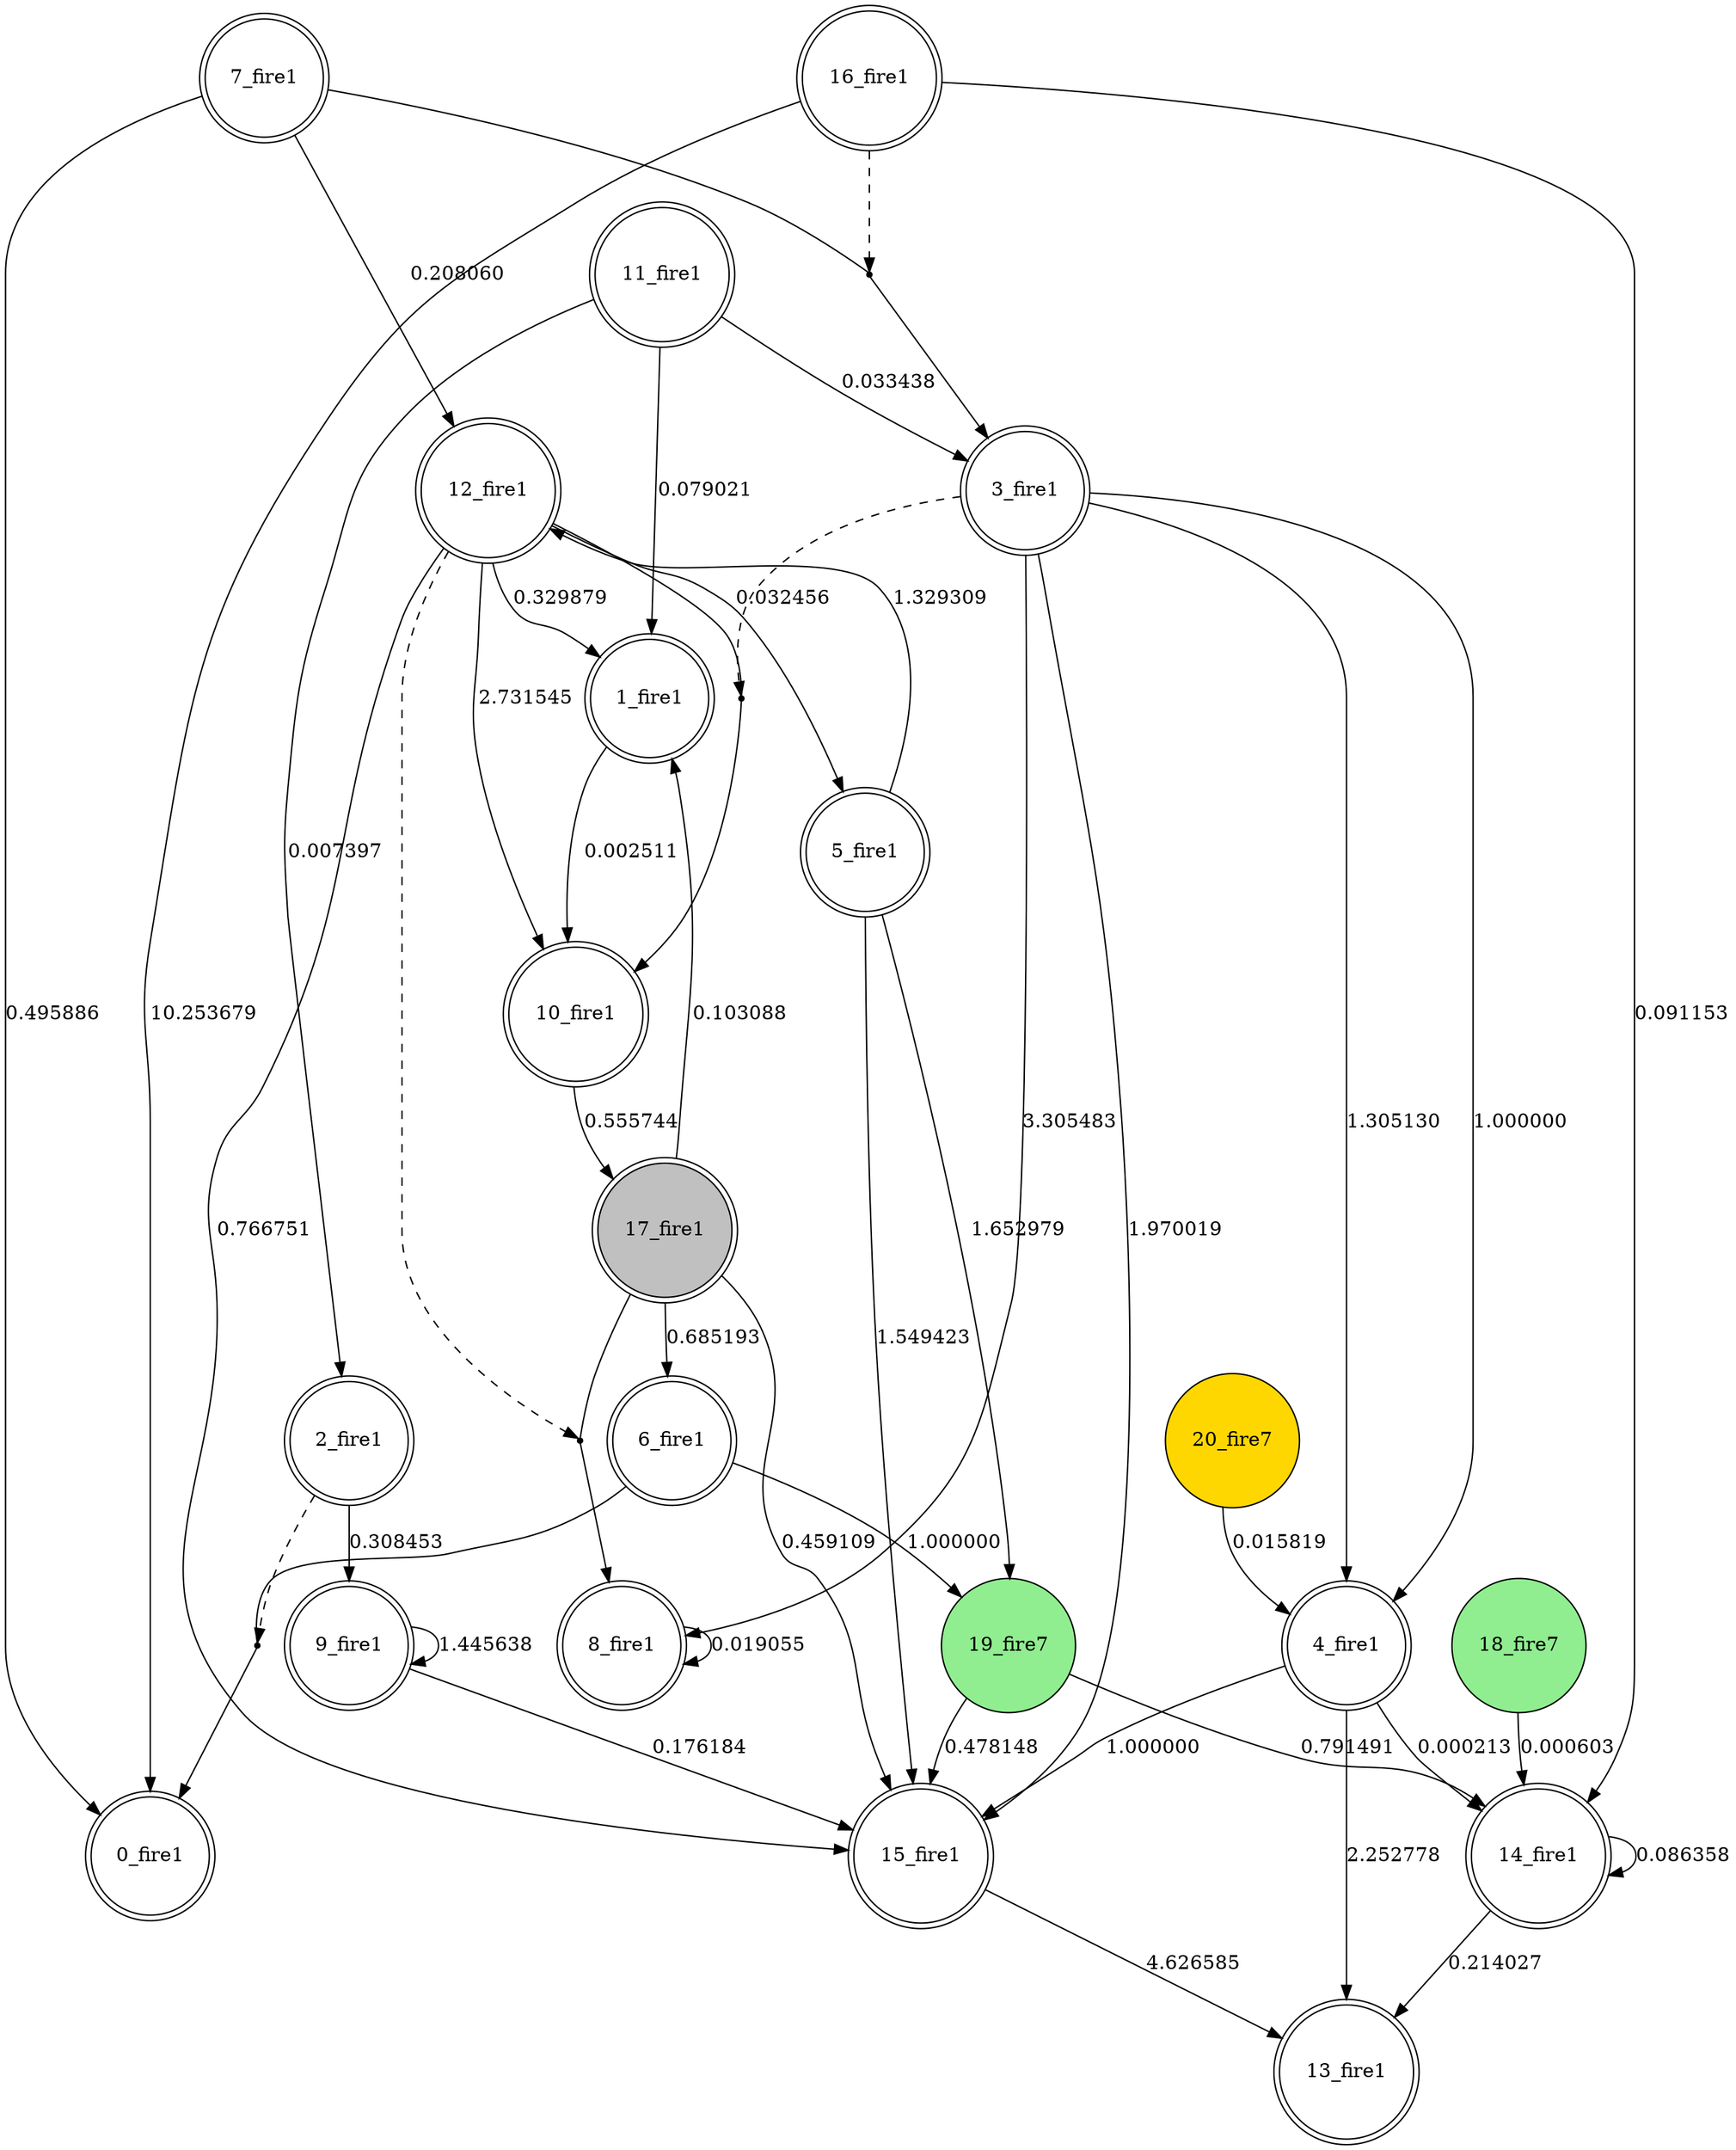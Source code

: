 digraph G {
 node[shape = circle]
0 [label="0_fire1",shape=doublecircle]
1 [label="1_fire1",shape=doublecircle]
2 [label="2_fire1",shape=doublecircle]
3 [label="3_fire1",shape=doublecircle]
4 [label="4_fire1",shape=doublecircle]
5 [label="5_fire1",shape=doublecircle]
6 [label="6_fire1",shape=doublecircle]
7 [label="7_fire1",shape=doublecircle]
8 [label="8_fire1",shape=doublecircle]
9 [label="9_fire1",shape=doublecircle]
10 [label="10_fire1",shape=doublecircle]
11 [label="11_fire1",shape=doublecircle]
12 [label="12_fire1",shape=doublecircle]
13 [label="13_fire1",shape=doublecircle]
14 [label="14_fire1",shape=doublecircle]
15 [label="15_fire1",shape=doublecircle]
16 [label="16_fire1",shape=doublecircle]
17 [label="17_fire1",shape=doublecircle, style=filled, fillcolor=gray]
18 [label="18_fire7",style=filled, fillcolor=lightgreen]
19 [label="19_fire7",style=filled, fillcolor=lightgreen]
20 [label="20_fire7",style=filled, fillcolor=gold]
11 -> 1 [label="0.079021"]
7 -> 0 [label="0.495886"]
2 -> 9 [label="0.308453"]
9 -> 9 [label="1.445638"]
15 -> 13 [label="4.626585"]
17 -> 1 [label="0.103088"]
8 -> 8 [label="0.019055"]
5 -> 12 [label="1.329309"]
19 -> 14 [label="0.791491"]
7 -> 12 [label="0.208060"]
12 -> 1 [label="0.329879"]
21 [shape=point, label=""]
3 -> 21 [style=dashed] 
12 -> 21 [dir=none]
21 -> 10 
5 -> 19 [label="1.652979"]
4 -> 15 [label="1.000000"]
3 -> 4 [label="1.000000"]
17 -> 6 [label="0.685193"]
18 -> 14 [label="0.000603"]
16 -> 14 [label="0.091153"]
19 -> 15 [label="0.478148"]
11 -> 3 [label="0.033438"]
10 -> 17 [label="0.555744"]
22 [shape=point, label=""]
2 -> 22 [style=dashed] 
6 -> 22 [dir=none]
22 -> 0 
12 -> 5 [label="0.032456"]
14 -> 13 [label="0.214027"]
16 -> 0 [label="10.253679"]
12 -> 15 [label="0.766751"]
23 [shape=point, label=""]
16 -> 23 [style=dashed] 
7 -> 23 [dir=none]
23 -> 3 
4 -> 13 [label="2.252778"]
24 [shape=point, label=""]
12 -> 24 [style=dashed] 
17 -> 24 [dir=none]
24 -> 8 
4 -> 14 [label="0.000213"]
14 -> 14 [label="0.086358"]
11 -> 2 [label="0.007397"]
20 -> 4 [label="0.015819"]
3 -> 8 [label="3.305483"]
1 -> 10 [label="0.002511"]
9 -> 15 [label="0.176184"]
17 -> 15 [label="0.459109"]
12 -> 10 [label="2.731545"]
3 -> 4 [label="1.305130"]
3 -> 15 [label="1.970019"]
5 -> 15 [label="1.549423"]
6 -> 19 [label="1.000000"]
}
